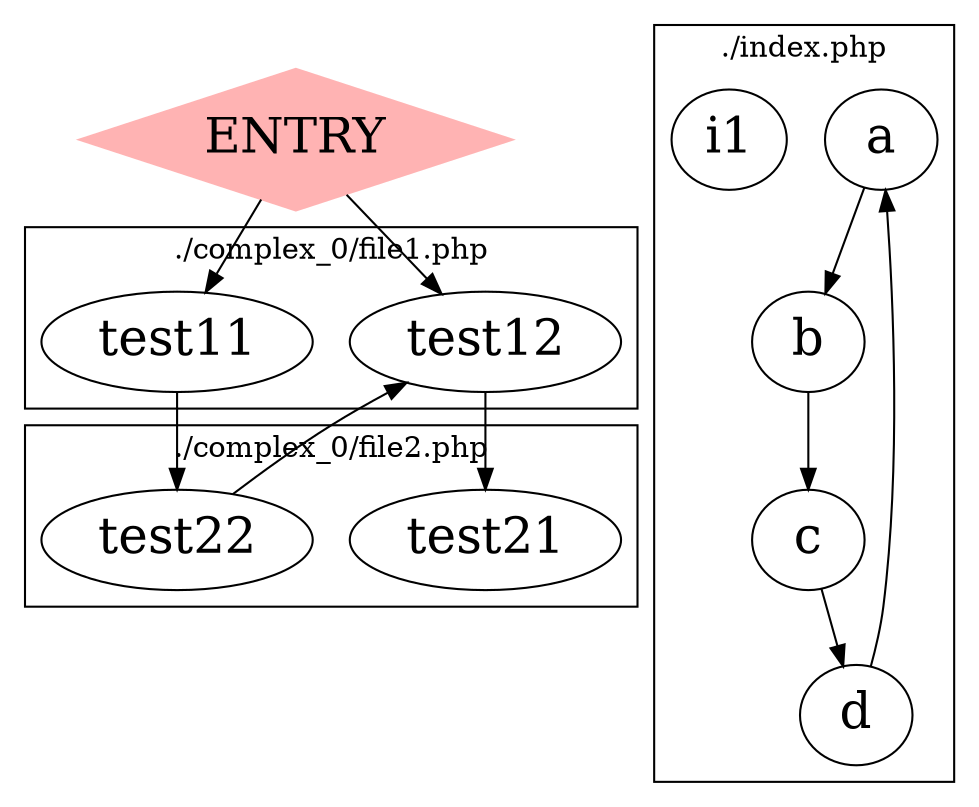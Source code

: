 digraph G {
	ratio=fill; node[fontsize=24];

	ENTRY [shape=diamond,style=filled,color="1.0 .3 1.0"];
	ENTRY->test12;
	ENTRY->test11;

	a->b;

	b->c;

	c->d;

	d->a;

	test11->test22;

	test12->test21;


	test22->test12;

	subgraph "cluster_./index.php" { label="./index.php"; i1; a; b; c; d; };
	subgraph "cluster_./complex_0/file1.php" { label="./complex_0/file1.php"; test11; test12; };
	subgraph "cluster_./complex_0/file2.php" { label="./complex_0/file2.php"; test21; test22; };
}